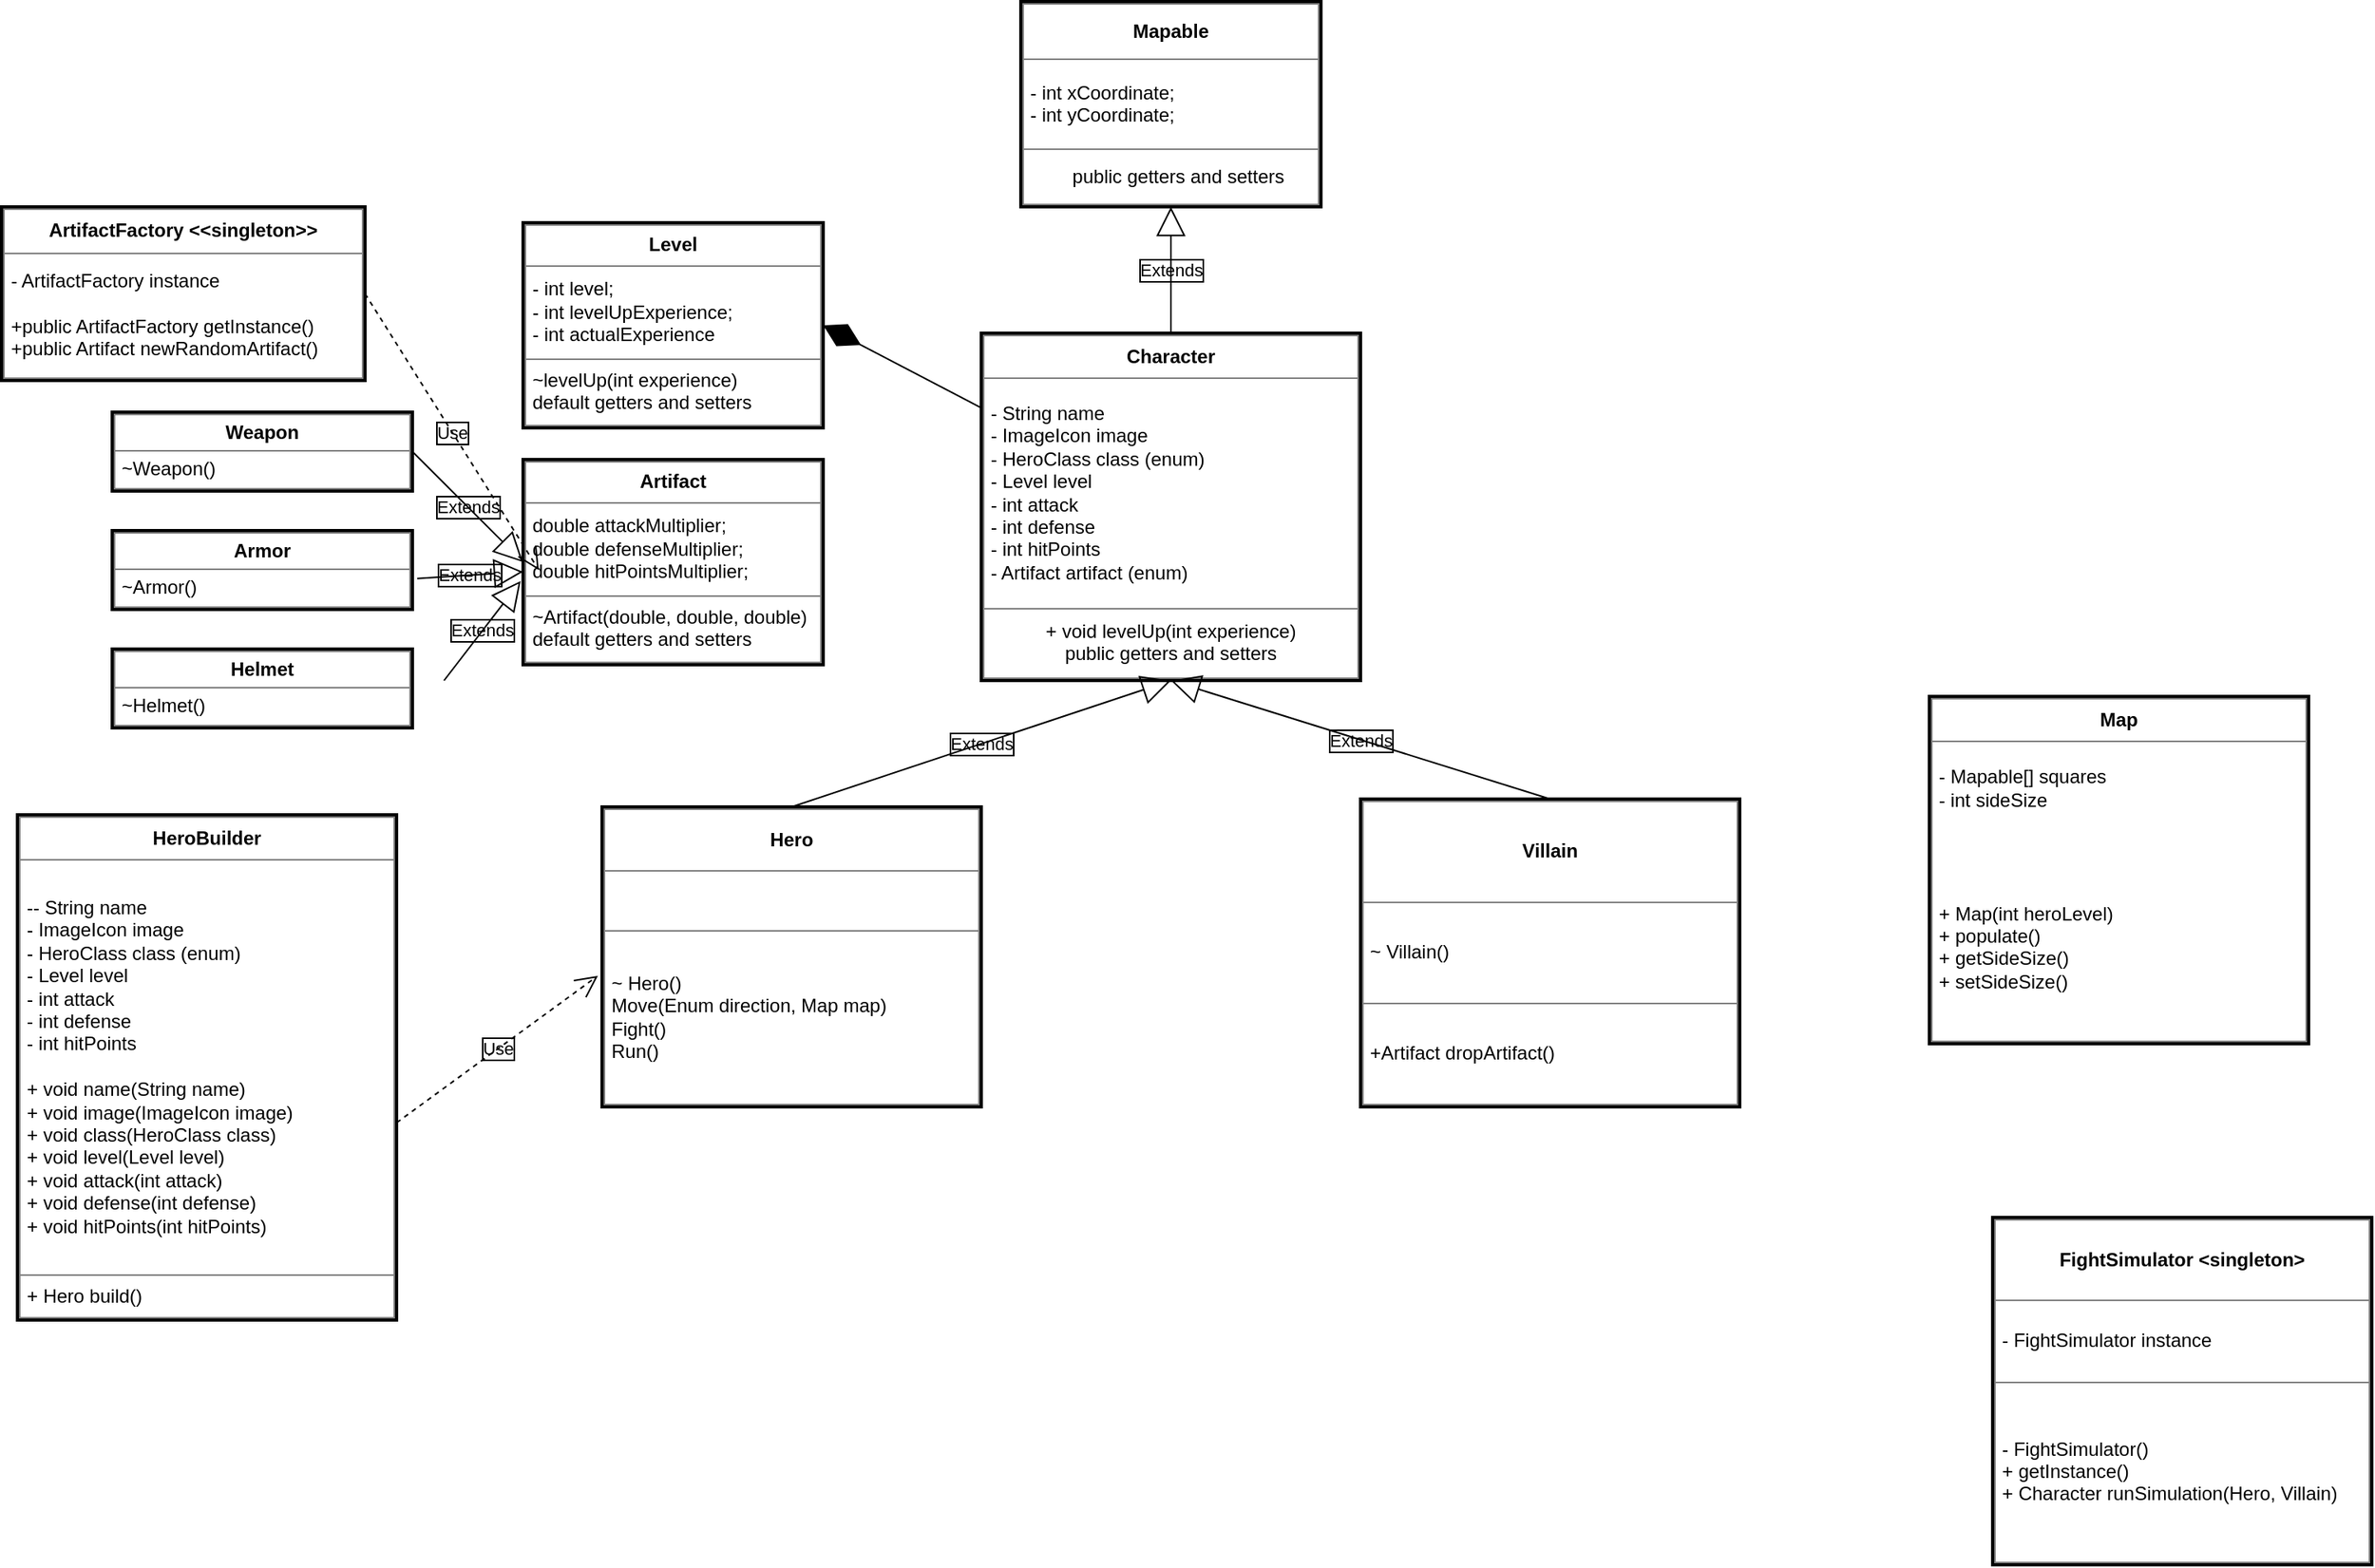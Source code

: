 <mxfile>
    <diagram id="92ahizj5UFSDNUKhfnx4" name="Page-1">
        <mxGraphModel dx="554" dy="1269" grid="1" gridSize="10" guides="1" tooltips="1" connect="1" arrows="1" fold="1" page="1" pageScale="1" pageWidth="1600" pageHeight="900" background="#FFFFFF" math="0" shadow="0">
            <root>
                <mxCell id="0"/>
                <mxCell id="1" parent="0"/>
                <mxCell id="3" value="&lt;table border=&quot;1&quot; width=&quot;100%&quot; height=&quot;100%&quot; cellpadding=&quot;4&quot; style=&quot;width:100%;height:100%;border-collapse:collapse;&quot;&gt;&lt;tbody&gt;&lt;tr&gt;&lt;th align=&quot;center&quot;&gt;Character&lt;br&gt;&lt;/th&gt;&lt;/tr&gt;&lt;tr&gt;&lt;td&gt;- String name&lt;br&gt;- ImageIcon image&lt;br&gt;&lt;div style=&quot;&quot;&gt;&lt;span style=&quot;&quot;&gt;- HeroClass class (enum)&lt;/span&gt;&lt;/div&gt;&lt;div style=&quot;&quot;&gt;&lt;span style=&quot;&quot;&gt;- Level level&lt;/span&gt;&lt;/div&gt;&lt;div style=&quot;&quot;&gt;- int attack&lt;/div&gt;&lt;div style=&quot;&quot;&gt;- int defense&lt;/div&gt;&lt;div style=&quot;&quot;&gt;- int hitPoints&lt;/div&gt;&lt;div style=&quot;&quot;&gt;- Artifact artifact (enum)&lt;/div&gt;&lt;div style=&quot;&quot;&gt;&lt;/div&gt;&lt;/td&gt;&lt;/tr&gt;&lt;tr&gt;&lt;td align=&quot;center&quot;&gt;+ void levelUp(int experience)&lt;br&gt;public getters and setters&lt;/td&gt;&lt;/tr&gt;&lt;/tbody&gt;&lt;/table&gt;" style="text;html=1;whiteSpace=wrap;strokeColor=#000000;fillColor=none;overflow=fill;strokeWidth=2;fontColor=#000000;labelBackgroundColor=none;labelBorderColor=#000000;rounded=0;" vertex="1" parent="1">
                    <mxGeometry x="680" y="100" width="240" height="220" as="geometry"/>
                </mxCell>
                <mxCell id="13" value="&lt;table border=&quot;1&quot; width=&quot;100%&quot; height=&quot;100%&quot; cellpadding=&quot;4&quot; style=&quot;width:100%;height:100%;border-collapse:collapse;&quot;&gt;&lt;tbody&gt;&lt;tr&gt;&lt;th align=&quot;center&quot;&gt;Hero&lt;br&gt;&lt;/th&gt;&lt;/tr&gt;&lt;tr&gt;&lt;td&gt;&lt;br&gt;&lt;/td&gt;&lt;/tr&gt;&lt;tr&gt;&lt;td&gt;~ Hero()&lt;br&gt;Move(Enum direction, Map map)&lt;br&gt;Fight()&lt;br&gt;Run()&lt;/td&gt;&lt;/tr&gt;&lt;/tbody&gt;&lt;/table&gt;" style="text;html=1;whiteSpace=wrap;strokeColor=#000000;fillColor=none;overflow=fill;strokeWidth=2;fontColor=#000000;labelBackgroundColor=none;labelBorderColor=#000000;rounded=0;" vertex="1" parent="1">
                    <mxGeometry x="440" y="400" width="240" height="190" as="geometry"/>
                </mxCell>
                <mxCell id="16" value="&lt;table border=&quot;1&quot; width=&quot;100%&quot; height=&quot;100%&quot; cellpadding=&quot;4&quot; style=&quot;width:100%;height:100%;border-collapse:collapse;&quot;&gt;&lt;tbody&gt;&lt;tr&gt;&lt;th align=&quot;center&quot;&gt;FightSimulator &amp;lt;singleton&amp;gt;&lt;/th&gt;&lt;/tr&gt;&lt;tr&gt;&lt;td&gt;- FightSimulator instance&lt;br&gt;&lt;/td&gt;&lt;/tr&gt;&lt;tr&gt;&lt;td&gt;- FightSimulator()&lt;br&gt;+ getInstance()&lt;br&gt;+ Character runSimulation(Hero, Villain)&lt;/td&gt;&lt;/tr&gt;&lt;/tbody&gt;&lt;/table&gt;" style="text;html=1;whiteSpace=wrap;strokeColor=#000000;fillColor=none;overflow=fill;strokeWidth=2;fontColor=#000000;labelBackgroundColor=none;labelBorderColor=#000000;rounded=0;" vertex="1" parent="1">
                    <mxGeometry x="1320" y="660" width="240" height="220" as="geometry"/>
                </mxCell>
                <mxCell id="17" value="&lt;table border=&quot;1&quot; width=&quot;100%&quot; height=&quot;100%&quot; cellpadding=&quot;4&quot; style=&quot;width:100%;height:100%;border-collapse:collapse;&quot;&gt;&lt;tbody&gt;&lt;tr&gt;&lt;th align=&quot;center&quot;&gt;Map&lt;/th&gt;&lt;/tr&gt;&lt;tr&gt;&lt;td&gt;- Mapable[] squares&lt;br&gt;- int sideSize&lt;br&gt;&lt;br&gt;&lt;br&gt;&lt;br&gt;&lt;br&gt;+ Map(int heroLevel)&lt;br&gt;+ populate()&lt;br&gt;+ getSideSize()&lt;br&gt;+ setSideSize()&lt;br&gt;&lt;br&gt;&lt;/td&gt;&lt;/tr&gt;&lt;/tbody&gt;&lt;/table&gt;" style="text;html=1;whiteSpace=wrap;strokeColor=#000000;fillColor=none;overflow=fill;strokeWidth=2;fontColor=#000000;labelBackgroundColor=none;labelBorderColor=#000000;rounded=0;" vertex="1" parent="1">
                    <mxGeometry x="1280" y="330" width="240" height="220" as="geometry"/>
                </mxCell>
                <mxCell id="18" value="&lt;table border=&quot;1&quot; width=&quot;100%&quot; height=&quot;100%&quot; cellpadding=&quot;4&quot; style=&quot;width:100%;height:100%;border-collapse:collapse;&quot;&gt;&lt;tbody&gt;&lt;tr&gt;&lt;th align=&quot;center&quot;&gt;Villain&lt;/th&gt;&lt;/tr&gt;&lt;tr&gt;&lt;td&gt;~ Villain()&lt;/td&gt;&lt;/tr&gt;&lt;tr&gt;&lt;td&gt;+Artifact dropArtifact()&lt;/td&gt;&lt;/tr&gt;&lt;/tbody&gt;&lt;/table&gt;" style="text;html=1;whiteSpace=wrap;strokeColor=#000000;fillColor=none;overflow=fill;strokeWidth=2;fontColor=#000000;labelBackgroundColor=none;labelBorderColor=#000000;rounded=0;" vertex="1" parent="1">
                    <mxGeometry x="920" y="395" width="240" height="195" as="geometry"/>
                </mxCell>
                <mxCell id="22" value="&lt;table border=&quot;1&quot; width=&quot;100%&quot; height=&quot;100%&quot; cellpadding=&quot;4&quot; style=&quot;width:100%;height:100%;border-collapse:collapse;&quot;&gt;&lt;tbody&gt;&lt;tr&gt;&lt;th align=&quot;center&quot;&gt;Mapable&lt;/th&gt;&lt;/tr&gt;&lt;tr&gt;&lt;td&gt;- int xCoordinate;&lt;br&gt;- int yCoordinate;&lt;/td&gt;&lt;/tr&gt;&lt;tr&gt;&lt;td&gt;&lt;span style=&quot;white-space: pre;&quot;&gt;&#9;&lt;/span&gt;public getters and setters&lt;br&gt;&lt;/td&gt;&lt;/tr&gt;&lt;/tbody&gt;&lt;/table&gt;" style="text;html=1;whiteSpace=wrap;strokeColor=#000000;fillColor=none;overflow=fill;strokeWidth=2;fontColor=#000000;labelBackgroundColor=none;labelBorderColor=#000000;rounded=0;" vertex="1" parent="1">
                    <mxGeometry x="705" y="-110" width="190" height="130" as="geometry"/>
                </mxCell>
                <mxCell id="25" value="&lt;table border=&quot;1&quot; width=&quot;100%&quot; height=&quot;100%&quot; cellpadding=&quot;4&quot; style=&quot;width:100%;height:100%;border-collapse:collapse;&quot;&gt;&lt;tbody&gt;&lt;tr&gt;&lt;th align=&quot;center&quot;&gt;HeroBuilder&lt;br&gt;&lt;/th&gt;&lt;/tr&gt;&lt;tr&gt;&lt;td&gt;-- String name&lt;br&gt;- ImageIcon image&lt;br&gt;&lt;div&gt;&lt;span style=&quot;&quot;&gt;- HeroClass class (enum)&lt;/span&gt;&lt;/div&gt;&lt;div&gt;&lt;span style=&quot;&quot;&gt;- Level level&lt;/span&gt;&lt;br&gt;&lt;/div&gt;&lt;div&gt;- int attack&lt;/div&gt;&lt;div&gt;- int defense&lt;/div&gt;&lt;div&gt;- int hitPoints&lt;/div&gt;&lt;div&gt;&lt;br&gt;&lt;/div&gt;&lt;div&gt;+ void name(String name)&lt;/div&gt;&lt;div&gt;+ void image(ImageIcon image)&lt;/div&gt;&lt;div&gt;+ void class(HeroClass class)&lt;/div&gt;&lt;div&gt;+ void level(Level level)&lt;/div&gt;&lt;div&gt;+ void attack(int attack)&lt;/div&gt;&lt;div&gt;+ void defense(int defense)&lt;/div&gt;&lt;div&gt;+ void hitPoints(int hitPoints)&lt;/div&gt;&lt;div&gt;&lt;/div&gt;&lt;/td&gt;&lt;/tr&gt;&lt;tr&gt;&lt;td&gt;+ Hero build()&lt;/td&gt;&lt;/tr&gt;&lt;/tbody&gt;&lt;/table&gt;" style="text;html=1;whiteSpace=wrap;strokeColor=#000000;fillColor=none;overflow=fill;strokeWidth=2;fontColor=#000000;labelBackgroundColor=none;labelBorderColor=#000000;rounded=0;" vertex="1" parent="1">
                    <mxGeometry x="70" y="405" width="240" height="320" as="geometry"/>
                </mxCell>
                <mxCell id="27" value="Extends" style="endArrow=block;endSize=16;endFill=0;html=1;exitX=0.5;exitY=0;exitDx=0;exitDy=0;entryX=0.5;entryY=1;entryDx=0;entryDy=0;fontColor=#000000;labelBackgroundColor=none;labelBorderColor=#000000;rounded=0;strokeColor=#000000;" edge="1" parent="1" source="18" target="3">
                    <mxGeometry width="160" relative="1" as="geometry">
                        <mxPoint x="980" y="280" as="sourcePoint"/>
                        <mxPoint x="1140" y="280" as="targetPoint"/>
                    </mxGeometry>
                </mxCell>
                <mxCell id="29" value="Extends" style="endArrow=block;endSize=16;endFill=0;html=1;exitX=0.5;exitY=0;exitDx=0;exitDy=0;fontColor=#000000;labelBackgroundColor=none;labelBorderColor=#000000;rounded=0;strokeColor=#000000;" edge="1" parent="1" source="13">
                    <mxGeometry width="160" relative="1" as="geometry">
                        <mxPoint x="820" y="390" as="sourcePoint"/>
                        <mxPoint x="800" y="320" as="targetPoint"/>
                    </mxGeometry>
                </mxCell>
                <mxCell id="30" value="Extends" style="endArrow=block;endSize=16;endFill=0;html=1;entryX=0.5;entryY=1;entryDx=0;entryDy=0;exitX=0.5;exitY=0;exitDx=0;exitDy=0;fontColor=#000000;labelBackgroundColor=none;labelBorderColor=#000000;rounded=0;strokeColor=#000000;" edge="1" parent="1" source="3" target="22">
                    <mxGeometry width="160" relative="1" as="geometry">
                        <mxPoint x="670" y="210" as="sourcePoint"/>
                        <mxPoint x="760" y="130" as="targetPoint"/>
                    </mxGeometry>
                </mxCell>
                <mxCell id="31" value="&lt;table border=&quot;1&quot; width=&quot;100%&quot; height=&quot;100%&quot; cellpadding=&quot;4&quot; style=&quot;width:100%;height:100%;border-collapse:collapse;&quot;&gt;&lt;tbody&gt;&lt;tr&gt;&lt;th align=&quot;center&quot;&gt;Level&lt;/th&gt;&lt;/tr&gt;&lt;tr&gt;&lt;td&gt;- int level;&lt;br&gt;- int levelUpExperience;&lt;br&gt;- int actualExperience&lt;/td&gt;&lt;/tr&gt;&lt;tr&gt;&lt;td&gt;~levelUp(int experience)&lt;br&gt;default getters and setters&lt;br&gt;&lt;/td&gt;&lt;/tr&gt;&lt;/tbody&gt;&lt;/table&gt;" style="text;html=1;whiteSpace=wrap;strokeColor=#000000;fillColor=none;overflow=fill;strokeWidth=2;fontColor=#000000;labelBackgroundColor=none;labelBorderColor=#000000;rounded=0;" vertex="1" parent="1">
                    <mxGeometry x="390" y="30" width="190" height="130" as="geometry"/>
                </mxCell>
                <mxCell id="32" value="" style="endArrow=diamondThin;endFill=1;endSize=24;html=1;entryX=1;entryY=0.5;entryDx=0;entryDy=0;fontColor=#000000;labelBackgroundColor=none;labelBorderColor=#000000;rounded=0;strokeColor=#000000;" edge="1" parent="1" source="3" target="31">
                    <mxGeometry width="160" relative="1" as="geometry">
                        <mxPoint x="500" y="260" as="sourcePoint"/>
                        <mxPoint x="660" y="260" as="targetPoint"/>
                    </mxGeometry>
                </mxCell>
                <mxCell id="33" value="&lt;table border=&quot;1&quot; width=&quot;100%&quot; height=&quot;100%&quot; cellpadding=&quot;4&quot; style=&quot;width:100%;height:100%;border-collapse:collapse;&quot;&gt;&lt;tbody&gt;&lt;tr&gt;&lt;th align=&quot;center&quot;&gt;Artifact&lt;/th&gt;&lt;/tr&gt;&lt;tr&gt;&lt;td&gt;double attackMultiplier;&lt;br&gt;double defenseMultiplier;&lt;br&gt;double hitPointsMultiplier;&lt;/td&gt;&lt;/tr&gt;&lt;tr&gt;&lt;td&gt;~Artifact(double, double, double)&lt;br&gt;default getters and setters&lt;br&gt;&lt;/td&gt;&lt;/tr&gt;&lt;/tbody&gt;&lt;/table&gt;" style="text;html=1;whiteSpace=wrap;strokeColor=#000000;fillColor=none;overflow=fill;strokeWidth=2;fontColor=#000000;labelBackgroundColor=none;labelBorderColor=#000000;rounded=0;" vertex="1" parent="1">
                    <mxGeometry x="390" y="180" width="190" height="130" as="geometry"/>
                </mxCell>
                <mxCell id="34" value="Use" style="endArrow=open;endSize=12;dashed=1;html=1;entryX=-0.011;entryY=0.563;entryDx=0;entryDy=0;entryPerimeter=0;fontColor=#000000;labelBackgroundColor=none;labelBorderColor=#000000;rounded=0;strokeColor=#000000;" edge="1" parent="1" target="13">
                    <mxGeometry width="160" relative="1" as="geometry">
                        <mxPoint x="310" y="600" as="sourcePoint"/>
                        <mxPoint x="470" y="600" as="targetPoint"/>
                    </mxGeometry>
                </mxCell>
                <mxCell id="35" value="&lt;table border=&quot;1&quot; width=&quot;100%&quot; height=&quot;100%&quot; cellpadding=&quot;4&quot; style=&quot;width:100%;height:100%;border-collapse:collapse;&quot;&gt;&lt;tbody&gt;&lt;tr&gt;&lt;th align=&quot;center&quot;&gt;Weapon&lt;/th&gt;&lt;/tr&gt;&lt;tr&gt;&lt;td&gt;~Weapon()&lt;/td&gt;&lt;/tr&gt;&lt;tr&gt;&lt;td&gt;&lt;br&gt;&lt;/td&gt;&lt;/tr&gt;&lt;/tbody&gt;&lt;/table&gt;" style="text;html=1;whiteSpace=wrap;strokeColor=#000000;fillColor=none;overflow=fill;strokeWidth=2;fontColor=#000000;labelBackgroundColor=none;labelBorderColor=#000000;rounded=0;" vertex="1" parent="1">
                    <mxGeometry x="130" y="150" width="190" height="50" as="geometry"/>
                </mxCell>
                <mxCell id="36" value="&lt;table border=&quot;1&quot; width=&quot;100%&quot; height=&quot;100%&quot; cellpadding=&quot;4&quot; style=&quot;width:100%;height:100%;border-collapse:collapse;&quot;&gt;&lt;tbody&gt;&lt;tr&gt;&lt;th align=&quot;center&quot;&gt;Armor&lt;/th&gt;&lt;/tr&gt;&lt;tr&gt;&lt;td&gt;~Armor()&lt;/td&gt;&lt;/tr&gt;&lt;tr&gt;&lt;td&gt;&lt;br&gt;&lt;/td&gt;&lt;/tr&gt;&lt;/tbody&gt;&lt;/table&gt;" style="text;html=1;whiteSpace=wrap;strokeColor=#000000;fillColor=none;overflow=fill;strokeWidth=2;fontColor=#000000;labelBackgroundColor=none;labelBorderColor=#000000;rounded=0;" vertex="1" parent="1">
                    <mxGeometry x="130" y="225" width="190" height="50" as="geometry"/>
                </mxCell>
                <mxCell id="37" value="&lt;table border=&quot;1&quot; width=&quot;100%&quot; height=&quot;100%&quot; cellpadding=&quot;4&quot; style=&quot;width:100%;height:100%;border-collapse:collapse;&quot;&gt;&lt;tbody&gt;&lt;tr&gt;&lt;th align=&quot;center&quot;&gt;Helmet&lt;/th&gt;&lt;/tr&gt;&lt;tr&gt;&lt;td&gt;~Helmet()&lt;/td&gt;&lt;/tr&gt;&lt;tr&gt;&lt;td&gt;&lt;br&gt;&lt;/td&gt;&lt;/tr&gt;&lt;/tbody&gt;&lt;/table&gt;" style="text;html=1;whiteSpace=wrap;strokeColor=#000000;fillColor=none;overflow=fill;strokeWidth=2;fontColor=#000000;labelBackgroundColor=none;labelBorderColor=#000000;rounded=0;" vertex="1" parent="1">
                    <mxGeometry x="130" y="300" width="190" height="50" as="geometry"/>
                </mxCell>
                <mxCell id="38" value="Extends" style="endArrow=block;endSize=16;endFill=0;html=1;exitX=0.5;exitY=0;exitDx=0;exitDy=0;entryX=-0.008;entryY=0.592;entryDx=0;entryDy=0;entryPerimeter=0;fontColor=#000000;labelBackgroundColor=none;labelBorderColor=#000000;rounded=0;strokeColor=#000000;" edge="1" parent="1" target="33">
                    <mxGeometry width="160" relative="1" as="geometry">
                        <mxPoint x="340" y="320" as="sourcePoint"/>
                        <mxPoint x="580" y="240" as="targetPoint"/>
                    </mxGeometry>
                </mxCell>
                <mxCell id="39" value="Extends" style="endArrow=block;endSize=16;endFill=0;html=1;exitX=1.016;exitY=0.607;exitDx=0;exitDy=0;exitPerimeter=0;fontColor=#000000;labelBackgroundColor=none;labelBorderColor=#000000;rounded=0;strokeColor=#000000;" edge="1" parent="1" source="36" target="33">
                    <mxGeometry width="160" relative="1" as="geometry">
                        <mxPoint x="310" y="275" as="sourcePoint"/>
                        <mxPoint x="550" y="195" as="targetPoint"/>
                    </mxGeometry>
                </mxCell>
                <mxCell id="40" value="Extends" style="endArrow=block;endSize=16;endFill=0;html=1;exitX=1;exitY=0.5;exitDx=0;exitDy=0;entryX=0;entryY=0.5;entryDx=0;entryDy=0;fontColor=#000000;labelBackgroundColor=none;labelBorderColor=#000000;rounded=0;strokeColor=#000000;" edge="1" parent="1" source="35" target="33">
                    <mxGeometry width="160" relative="1" as="geometry">
                        <mxPoint x="341.52" y="200.0" as="sourcePoint"/>
                        <mxPoint x="390" y="136.96" as="targetPoint"/>
                    </mxGeometry>
                </mxCell>
                <mxCell id="41" value="&lt;table border=&quot;1&quot; width=&quot;100%&quot; height=&quot;100%&quot; cellpadding=&quot;4&quot; style=&quot;width:100%;height:100%;border-collapse:collapse;&quot;&gt;&lt;tbody&gt;&lt;tr&gt;&lt;th align=&quot;center&quot;&gt;ArtifactFactory &amp;lt;&amp;lt;singleton&amp;gt;&amp;gt;&lt;/th&gt;&lt;/tr&gt;&lt;tr&gt;&lt;td&gt;- ArtifactFactory instance&lt;br&gt;&lt;br&gt;+public ArtifactFactory getInstance()&lt;br&gt;+public Artifact newRandomArtifact()&lt;/td&gt;&lt;/tr&gt;&lt;/tbody&gt;&lt;/table&gt;" style="text;html=1;whiteSpace=wrap;strokeColor=#000000;fillColor=none;overflow=fill;strokeWidth=2;fontColor=#000000;labelBackgroundColor=none;labelBorderColor=#000000;rounded=0;" vertex="1" parent="1">
                    <mxGeometry x="60" y="20" width="230" height="110" as="geometry"/>
                </mxCell>
                <mxCell id="43" value="Use" style="endArrow=open;endSize=12;dashed=1;html=1;exitX=1;exitY=0.5;exitDx=0;exitDy=0;fontColor=#000000;labelBackgroundColor=none;labelBorderColor=#000000;rounded=0;strokeColor=#000000;" edge="1" parent="1" source="41">
                    <mxGeometry width="160" relative="1" as="geometry">
                        <mxPoint x="240" y="113.03" as="sourcePoint"/>
                        <mxPoint x="400" y="250" as="targetPoint"/>
                    </mxGeometry>
                </mxCell>
            </root>
        </mxGraphModel>
    </diagram>
</mxfile>
